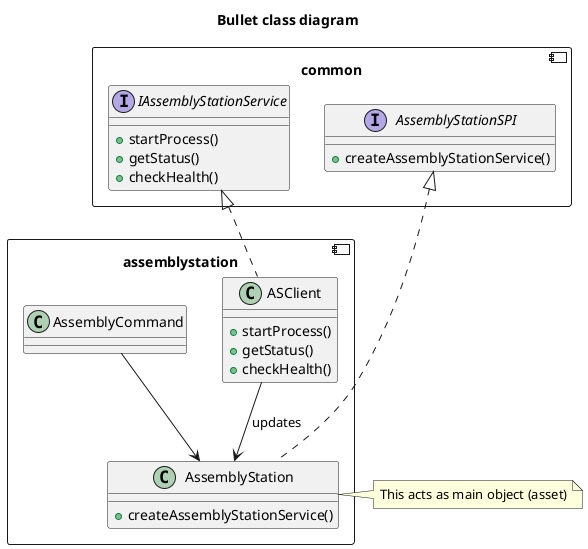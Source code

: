 @startuml
title "Bullet class diagram"
component common {
    interface AssemblyStationSPI {
        +createAssemblyStationService()
    }
    interface IAssemblyStationService {
        +startProcess()
        +getStatus()
        +checkHealth()
    }
}

component assemblystation {
    class ASClient {
            +startProcess()
            +getStatus()
            +checkHealth()
    }

    class AssemblyCommand {
    }

    class AssemblyStation {
    +createAssemblyStationService()
    }
}
    note right of AssemblyStation
        This acts as main object (asset)
    end note

AssemblyStationSPI <|.. AssemblyStation
IAssemblyStationService <|.. ASClient

AssemblyCommand --> AssemblyStation
ASClient --> AssemblyStation : updates
@enduml